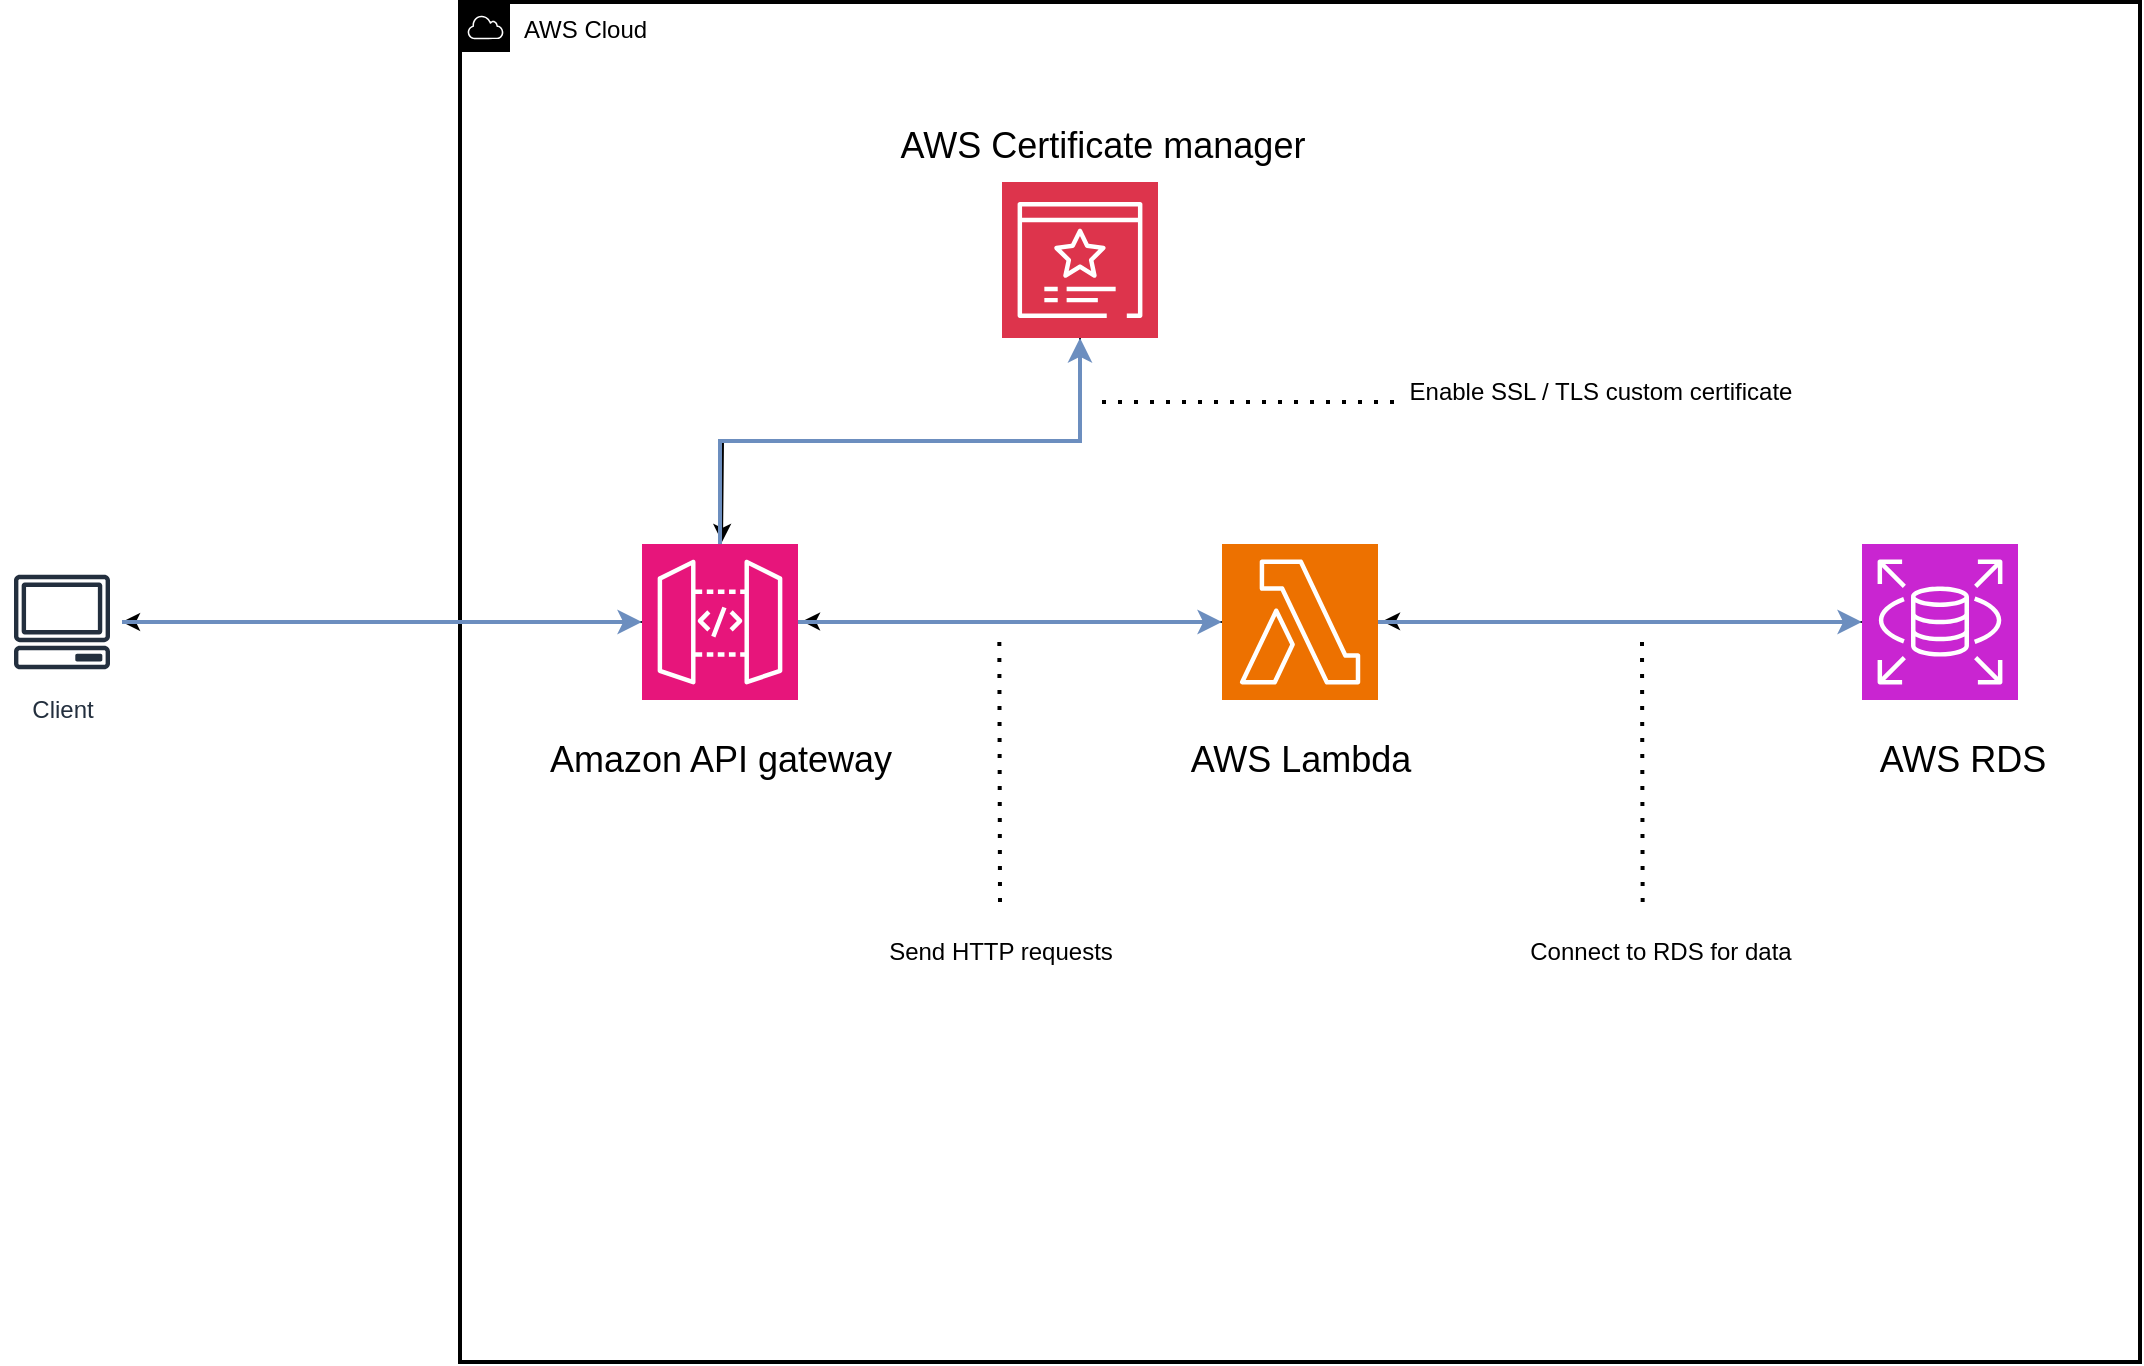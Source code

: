 <mxfile version="23.1.7" type="github">
  <diagram id="Ht1M8jgEwFfnCIfOTk4-" name="Page-1">
    <mxGraphModel dx="1359" dy="2703" grid="1" gridSize="10" guides="1" tooltips="1" connect="1" arrows="1" fold="1" page="1" pageScale="1" pageWidth="1169" pageHeight="827" math="0" shadow="0">
      <root>
        <mxCell id="0" />
        <mxCell id="1" parent="0" />
        <mxCell id="2Jv3RAnAzek0QuueKrkY-2" value="&lt;font color=&quot;#000000&quot;&gt;AWS Cloud&lt;/font&gt;" style="sketch=0;outlineConnect=0;gradientColor=none;html=1;whiteSpace=wrap;fontSize=12;fontStyle=0;shape=mxgraph.aws4.group;grIcon=mxgraph.aws4.group_aws_cloud;strokeColor=default;fillColor=none;verticalAlign=top;align=left;spacingLeft=30;fontColor=#AAB7B8;strokeWidth=2;" vertex="1" parent="1">
          <mxGeometry x="289" y="-770" width="840" height="680" as="geometry" />
        </mxCell>
        <mxCell id="2Jv3RAnAzek0QuueKrkY-3" value="Client" style="sketch=0;outlineConnect=0;fontColor=#232F3E;gradientColor=none;strokeColor=#232F3E;fillColor=#ffffff;dashed=0;verticalLabelPosition=bottom;verticalAlign=top;align=center;html=1;fontSize=12;fontStyle=0;aspect=fixed;shape=mxgraph.aws4.resourceIcon;resIcon=mxgraph.aws4.client;" vertex="1" parent="1">
          <mxGeometry x="60" y="-490" width="60" height="60" as="geometry" />
        </mxCell>
        <mxCell id="2Jv3RAnAzek0QuueKrkY-20" style="edgeStyle=orthogonalEdgeStyle;rounded=0;orthogonalLoop=1;jettySize=auto;html=1;exitX=0;exitY=0.5;exitDx=0;exitDy=0;exitPerimeter=0;" edge="1" parent="1" source="2Jv3RAnAzek0QuueKrkY-4" target="2Jv3RAnAzek0QuueKrkY-3">
          <mxGeometry relative="1" as="geometry" />
        </mxCell>
        <mxCell id="2Jv3RAnAzek0QuueKrkY-4" value="" style="sketch=0;points=[[0,0,0],[0.25,0,0],[0.5,0,0],[0.75,0,0],[1,0,0],[0,1,0],[0.25,1,0],[0.5,1,0],[0.75,1,0],[1,1,0],[0,0.25,0],[0,0.5,0],[0,0.75,0],[1,0.25,0],[1,0.5,0],[1,0.75,0]];outlineConnect=0;fontColor=#232F3E;fillColor=#E7157B;strokeColor=#ffffff;dashed=0;verticalLabelPosition=bottom;verticalAlign=top;align=center;html=1;fontSize=12;fontStyle=0;aspect=fixed;shape=mxgraph.aws4.resourceIcon;resIcon=mxgraph.aws4.api_gateway;" vertex="1" parent="1">
          <mxGeometry x="380" y="-499" width="78" height="78" as="geometry" />
        </mxCell>
        <mxCell id="2Jv3RAnAzek0QuueKrkY-23" style="edgeStyle=orthogonalEdgeStyle;rounded=0;orthogonalLoop=1;jettySize=auto;html=1;exitX=0.5;exitY=1;exitDx=0;exitDy=0;exitPerimeter=0;" edge="1" parent="1" source="2Jv3RAnAzek0QuueKrkY-5">
          <mxGeometry relative="1" as="geometry">
            <mxPoint x="420" y="-500" as="targetPoint" />
          </mxGeometry>
        </mxCell>
        <mxCell id="2Jv3RAnAzek0QuueKrkY-5" value="" style="sketch=0;points=[[0,0,0],[0.25,0,0],[0.5,0,0],[0.75,0,0],[1,0,0],[0,1,0],[0.25,1,0],[0.5,1,0],[0.75,1,0],[1,1,0],[0,0.25,0],[0,0.5,0],[0,0.75,0],[1,0.25,0],[1,0.5,0],[1,0.75,0]];outlineConnect=0;fontColor=#232F3E;fillColor=#DD344C;strokeColor=#ffffff;dashed=0;verticalLabelPosition=bottom;verticalAlign=top;align=center;html=1;fontSize=12;fontStyle=0;aspect=fixed;shape=mxgraph.aws4.resourceIcon;resIcon=mxgraph.aws4.certificate_manager_3;" vertex="1" parent="1">
          <mxGeometry x="560" y="-680" width="78" height="78" as="geometry" />
        </mxCell>
        <mxCell id="2Jv3RAnAzek0QuueKrkY-22" style="edgeStyle=orthogonalEdgeStyle;rounded=0;orthogonalLoop=1;jettySize=auto;html=1;exitX=0;exitY=0.5;exitDx=0;exitDy=0;exitPerimeter=0;" edge="1" parent="1" source="2Jv3RAnAzek0QuueKrkY-6">
          <mxGeometry relative="1" as="geometry">
            <mxPoint x="460" y="-460.333" as="targetPoint" />
          </mxGeometry>
        </mxCell>
        <mxCell id="2Jv3RAnAzek0QuueKrkY-6" value="" style="sketch=0;points=[[0,0,0],[0.25,0,0],[0.5,0,0],[0.75,0,0],[1,0,0],[0,1,0],[0.25,1,0],[0.5,1,0],[0.75,1,0],[1,1,0],[0,0.25,0],[0,0.5,0],[0,0.75,0],[1,0.25,0],[1,0.5,0],[1,0.75,0]];outlineConnect=0;fontColor=#232F3E;fillColor=#ED7100;strokeColor=#ffffff;dashed=0;verticalLabelPosition=bottom;verticalAlign=top;align=center;html=1;fontSize=12;fontStyle=0;aspect=fixed;shape=mxgraph.aws4.resourceIcon;resIcon=mxgraph.aws4.lambda;" vertex="1" parent="1">
          <mxGeometry x="670" y="-499" width="78" height="78" as="geometry" />
        </mxCell>
        <mxCell id="2Jv3RAnAzek0QuueKrkY-25" style="edgeStyle=orthogonalEdgeStyle;rounded=0;orthogonalLoop=1;jettySize=auto;html=1;exitX=0;exitY=0.5;exitDx=0;exitDy=0;exitPerimeter=0;" edge="1" parent="1" source="2Jv3RAnAzek0QuueKrkY-7">
          <mxGeometry relative="1" as="geometry">
            <mxPoint x="750" y="-460.333" as="targetPoint" />
          </mxGeometry>
        </mxCell>
        <mxCell id="2Jv3RAnAzek0QuueKrkY-7" value="" style="sketch=0;points=[[0,0,0],[0.25,0,0],[0.5,0,0],[0.75,0,0],[1,0,0],[0,1,0],[0.25,1,0],[0.5,1,0],[0.75,1,0],[1,1,0],[0,0.25,0],[0,0.5,0],[0,0.75,0],[1,0.25,0],[1,0.5,0],[1,0.75,0]];outlineConnect=0;fontColor=#232F3E;fillColor=#C925D1;strokeColor=#ffffff;dashed=0;verticalLabelPosition=bottom;verticalAlign=top;align=center;html=1;fontSize=12;fontStyle=0;aspect=fixed;shape=mxgraph.aws4.resourceIcon;resIcon=mxgraph.aws4.rds;" vertex="1" parent="1">
          <mxGeometry x="990" y="-499" width="78" height="78" as="geometry" />
        </mxCell>
        <mxCell id="2Jv3RAnAzek0QuueKrkY-8" value="&lt;font style=&quot;font-size: 18px; font-weight: normal;&quot;&gt;Amazon API gateway&lt;/font&gt;" style="text;strokeColor=none;fillColor=none;html=1;fontSize=24;fontStyle=1;verticalAlign=middle;align=center;" vertex="1" parent="1">
          <mxGeometry x="369" y="-413" width="100" height="40" as="geometry" />
        </mxCell>
        <mxCell id="2Jv3RAnAzek0QuueKrkY-9" value="&lt;font style=&quot;font-size: 18px; font-weight: normal;&quot;&gt;AWS Lambda&lt;/font&gt;" style="text;strokeColor=none;fillColor=none;html=1;fontSize=24;fontStyle=1;verticalAlign=middle;align=center;" vertex="1" parent="1">
          <mxGeometry x="659" y="-413" width="100" height="40" as="geometry" />
        </mxCell>
        <mxCell id="2Jv3RAnAzek0QuueKrkY-10" value="&lt;font style=&quot;font-size: 18px; font-weight: normal;&quot;&gt;AWS RDS&lt;/font&gt;" style="text;strokeColor=none;fillColor=none;html=1;fontSize=24;fontStyle=1;verticalAlign=middle;align=center;" vertex="1" parent="1">
          <mxGeometry x="990" y="-413" width="100" height="40" as="geometry" />
        </mxCell>
        <mxCell id="2Jv3RAnAzek0QuueKrkY-11" value="&lt;font style=&quot;font-size: 18px; font-weight: normal;&quot;&gt;AWS Certificate manager&lt;/font&gt;" style="text;strokeColor=none;fillColor=none;html=1;fontSize=24;fontStyle=1;verticalAlign=middle;align=center;" vertex="1" parent="1">
          <mxGeometry x="560" y="-720" width="100" height="40" as="geometry" />
        </mxCell>
        <mxCell id="2Jv3RAnAzek0QuueKrkY-18" style="edgeStyle=orthogonalEdgeStyle;rounded=0;orthogonalLoop=1;jettySize=auto;html=1;exitX=1;exitY=0.5;exitDx=0;exitDy=0;exitPerimeter=0;entryX=0;entryY=0.5;entryDx=0;entryDy=0;entryPerimeter=0;fillColor=#dae8fc;strokeColor=#6c8ebf;strokeWidth=2;" edge="1" parent="1" source="2Jv3RAnAzek0QuueKrkY-4" target="2Jv3RAnAzek0QuueKrkY-6">
          <mxGeometry relative="1" as="geometry" />
        </mxCell>
        <mxCell id="2Jv3RAnAzek0QuueKrkY-19" style="edgeStyle=orthogonalEdgeStyle;rounded=0;orthogonalLoop=1;jettySize=auto;html=1;exitX=1;exitY=0.5;exitDx=0;exitDy=0;exitPerimeter=0;entryX=0;entryY=0.5;entryDx=0;entryDy=0;entryPerimeter=0;strokeWidth=2;fillColor=#dae8fc;strokeColor=#6c8ebf;" edge="1" parent="1" source="2Jv3RAnAzek0QuueKrkY-6" target="2Jv3RAnAzek0QuueKrkY-7">
          <mxGeometry relative="1" as="geometry" />
        </mxCell>
        <mxCell id="2Jv3RAnAzek0QuueKrkY-21" style="edgeStyle=orthogonalEdgeStyle;rounded=0;orthogonalLoop=1;jettySize=auto;html=1;entryX=0;entryY=0.5;entryDx=0;entryDy=0;entryPerimeter=0;fillColor=#dae8fc;strokeColor=#6c8ebf;strokeWidth=2;" edge="1" parent="1" source="2Jv3RAnAzek0QuueKrkY-3" target="2Jv3RAnAzek0QuueKrkY-4">
          <mxGeometry relative="1" as="geometry" />
        </mxCell>
        <mxCell id="2Jv3RAnAzek0QuueKrkY-24" style="edgeStyle=orthogonalEdgeStyle;rounded=0;orthogonalLoop=1;jettySize=auto;html=1;exitX=0.5;exitY=0;exitDx=0;exitDy=0;exitPerimeter=0;entryX=0.5;entryY=1;entryDx=0;entryDy=0;entryPerimeter=0;strokeWidth=2;fillColor=#dae8fc;strokeColor=#6c8ebf;" edge="1" parent="1" source="2Jv3RAnAzek0QuueKrkY-4" target="2Jv3RAnAzek0QuueKrkY-5">
          <mxGeometry relative="1" as="geometry" />
        </mxCell>
        <mxCell id="2Jv3RAnAzek0QuueKrkY-26" value="" style="endArrow=none;dashed=1;html=1;dashPattern=1 3;strokeWidth=2;rounded=0;" edge="1" parent="1">
          <mxGeometry width="50" height="50" relative="1" as="geometry">
            <mxPoint x="610" y="-570" as="sourcePoint" />
            <mxPoint x="760" y="-570" as="targetPoint" />
          </mxGeometry>
        </mxCell>
        <mxCell id="2Jv3RAnAzek0QuueKrkY-27" value="Enable SSL / TLS custom certificate" style="text;html=1;align=center;verticalAlign=middle;whiteSpace=wrap;rounded=0;" vertex="1" parent="1">
          <mxGeometry x="759" y="-590" width="201" height="30" as="geometry" />
        </mxCell>
        <mxCell id="2Jv3RAnAzek0QuueKrkY-28" value="" style="endArrow=none;dashed=1;html=1;dashPattern=1 3;strokeWidth=2;rounded=0;" edge="1" parent="1">
          <mxGeometry width="50" height="50" relative="1" as="geometry">
            <mxPoint x="559" y="-320" as="sourcePoint" />
            <mxPoint x="558.67" y="-450" as="targetPoint" />
          </mxGeometry>
        </mxCell>
        <mxCell id="2Jv3RAnAzek0QuueKrkY-29" value="Send HTTP requests" style="text;html=1;align=center;verticalAlign=middle;whiteSpace=wrap;rounded=0;" vertex="1" parent="1">
          <mxGeometry x="459" y="-310" width="201" height="30" as="geometry" />
        </mxCell>
        <mxCell id="2Jv3RAnAzek0QuueKrkY-30" value="" style="endArrow=none;dashed=1;html=1;dashPattern=1 3;strokeWidth=2;rounded=0;" edge="1" parent="1">
          <mxGeometry width="50" height="50" relative="1" as="geometry">
            <mxPoint x="880.33" y="-320" as="sourcePoint" />
            <mxPoint x="880" y="-450" as="targetPoint" />
          </mxGeometry>
        </mxCell>
        <mxCell id="2Jv3RAnAzek0QuueKrkY-31" value="Connect to RDS for data" style="text;html=1;align=center;verticalAlign=middle;whiteSpace=wrap;rounded=0;" vertex="1" parent="1">
          <mxGeometry x="789" y="-310" width="201" height="30" as="geometry" />
        </mxCell>
      </root>
    </mxGraphModel>
  </diagram>
</mxfile>
